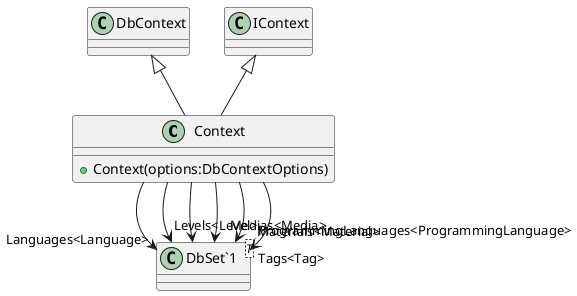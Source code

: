 @startuml
class Context {
    + Context(options:DbContextOptions)
}
class "DbSet`1"<T> {
}
DbContext <|-- Context
IContext <|-- Context
Context --> "Languages<Language>" "DbSet`1"
Context --> "Levels<Level>" "DbSet`1"
Context --> "Materials<Material>" "DbSet`1"
Context --> "Medias<Media>" "DbSet`1"
Context --> "ProgrammingLanguages<ProgrammingLanguage>" "DbSet`1"
Context --> "Tags<Tag>" "DbSet`1"
@enduml
